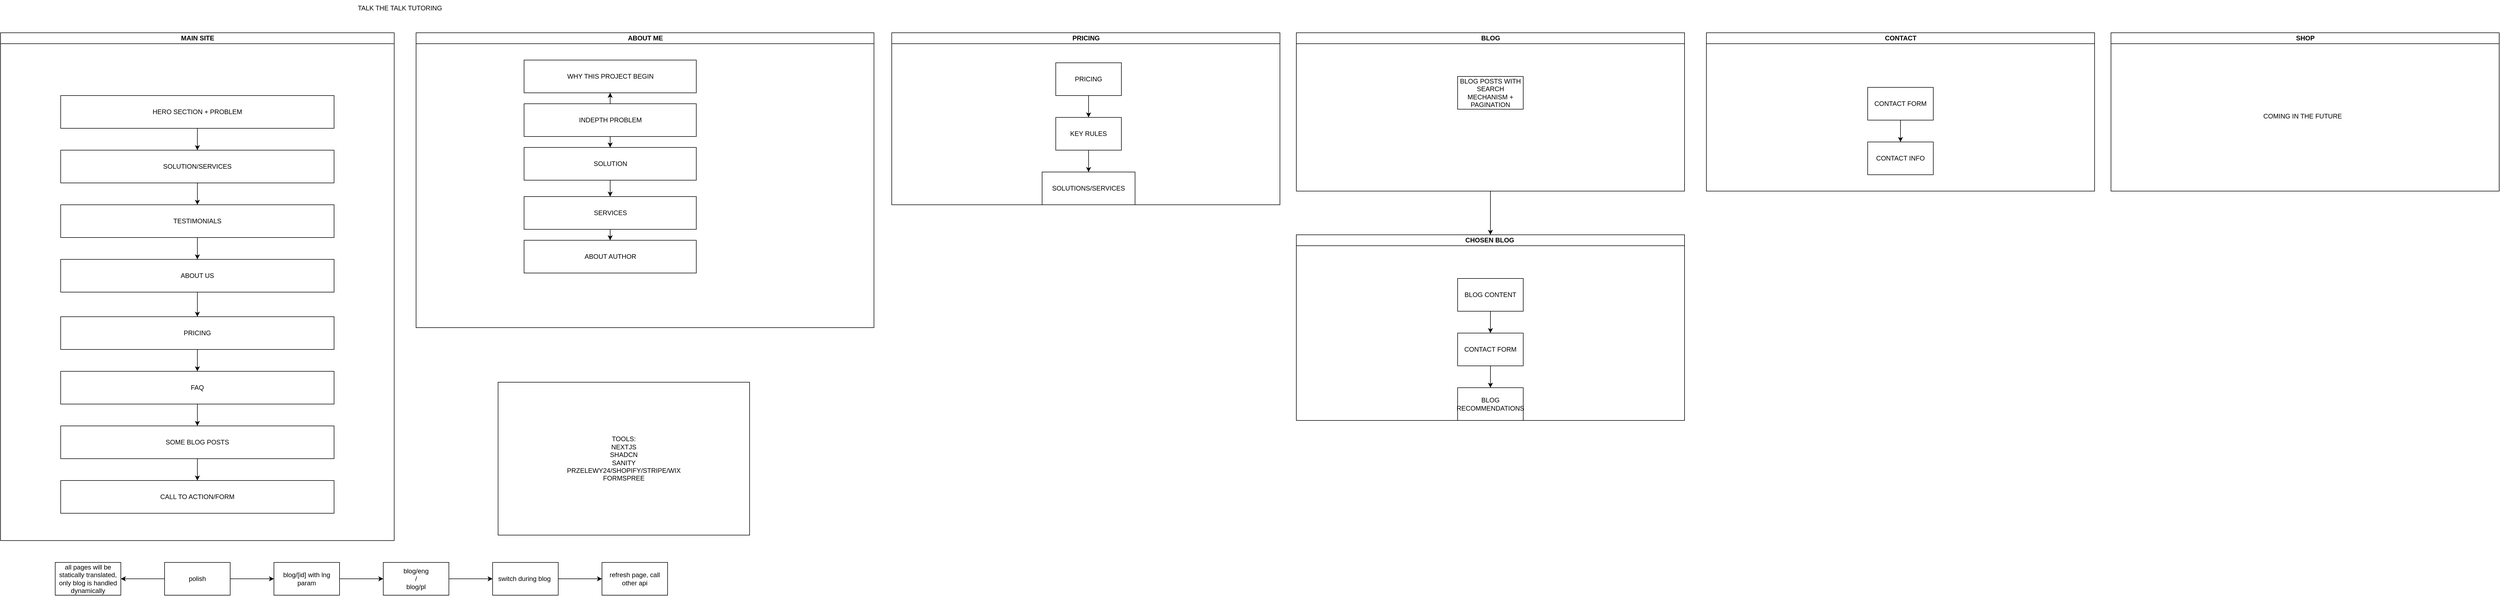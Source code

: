 <mxfile version="24.8.0">
  <diagram id="prtHgNgQTEPvFCAcTncT" name="Page-1">
    <mxGraphModel dx="1193" dy="756" grid="1" gridSize="10" guides="1" tooltips="1" connect="1" arrows="1" fold="1" page="1" pageScale="1" pageWidth="827" pageHeight="1169" math="0" shadow="0">
      <root>
        <mxCell id="0" />
        <mxCell id="1" parent="0" />
        <mxCell id="dNxyNK7c78bLwvsdeMH5-11" value="MAIN SITE" style="swimlane;html=1;startSize=20;horizontal=1;containerType=tree;glass=0;" parent="1" vertex="1">
          <mxGeometry x="40" y="80" width="720" height="930" as="geometry" />
        </mxCell>
        <mxCell id="TTwZ3pE_9iWZmGFRp8Mx-14" value="HERO SECTION + PROBLEM" style="rounded=0;whiteSpace=wrap;html=1;" parent="dNxyNK7c78bLwvsdeMH5-11" vertex="1">
          <mxGeometry x="110" y="115" width="500" height="60" as="geometry" />
        </mxCell>
        <mxCell id="TTwZ3pE_9iWZmGFRp8Mx-17" value="" style="edgeStyle=orthogonalEdgeStyle;rounded=0;orthogonalLoop=1;jettySize=auto;html=1;" parent="dNxyNK7c78bLwvsdeMH5-11" source="TTwZ3pE_9iWZmGFRp8Mx-14" target="TTwZ3pE_9iWZmGFRp8Mx-18" edge="1">
          <mxGeometry relative="1" as="geometry" />
        </mxCell>
        <mxCell id="TTwZ3pE_9iWZmGFRp8Mx-18" value="SOLUTION/SERVICES" style="rounded=0;whiteSpace=wrap;html=1;" parent="dNxyNK7c78bLwvsdeMH5-11" vertex="1">
          <mxGeometry x="110" y="215" width="500" height="60" as="geometry" />
        </mxCell>
        <mxCell id="TTwZ3pE_9iWZmGFRp8Mx-19" value="" style="edgeStyle=orthogonalEdgeStyle;rounded=0;orthogonalLoop=1;jettySize=auto;html=1;" parent="dNxyNK7c78bLwvsdeMH5-11" source="TTwZ3pE_9iWZmGFRp8Mx-18" target="TTwZ3pE_9iWZmGFRp8Mx-20" edge="1">
          <mxGeometry relative="1" as="geometry">
            <mxPoint x="400" y="255" as="sourcePoint" />
          </mxGeometry>
        </mxCell>
        <mxCell id="TTwZ3pE_9iWZmGFRp8Mx-20" value="TESTIMONIALS" style="rounded=0;whiteSpace=wrap;html=1;" parent="dNxyNK7c78bLwvsdeMH5-11" vertex="1">
          <mxGeometry x="110" y="315" width="500" height="60" as="geometry" />
        </mxCell>
        <mxCell id="TTwZ3pE_9iWZmGFRp8Mx-21" value="" style="edgeStyle=orthogonalEdgeStyle;rounded=0;orthogonalLoop=1;jettySize=auto;html=1;" parent="dNxyNK7c78bLwvsdeMH5-11" source="TTwZ3pE_9iWZmGFRp8Mx-20" target="TTwZ3pE_9iWZmGFRp8Mx-22" edge="1">
          <mxGeometry relative="1" as="geometry">
            <mxPoint x="400" y="355" as="sourcePoint" />
          </mxGeometry>
        </mxCell>
        <mxCell id="TTwZ3pE_9iWZmGFRp8Mx-22" value="ABOUT US" style="rounded=0;whiteSpace=wrap;html=1;" parent="dNxyNK7c78bLwvsdeMH5-11" vertex="1">
          <mxGeometry x="110" y="415" width="500" height="60" as="geometry" />
        </mxCell>
        <mxCell id="TTwZ3pE_9iWZmGFRp8Mx-23" value="" style="edgeStyle=orthogonalEdgeStyle;rounded=0;orthogonalLoop=1;jettySize=auto;html=1;" parent="dNxyNK7c78bLwvsdeMH5-11" source="TTwZ3pE_9iWZmGFRp8Mx-22" target="TTwZ3pE_9iWZmGFRp8Mx-24" edge="1">
          <mxGeometry relative="1" as="geometry">
            <mxPoint x="400" y="455" as="sourcePoint" />
          </mxGeometry>
        </mxCell>
        <mxCell id="TTwZ3pE_9iWZmGFRp8Mx-24" value="FAQ" style="rounded=0;whiteSpace=wrap;html=1;" parent="dNxyNK7c78bLwvsdeMH5-11" vertex="1">
          <mxGeometry x="110" y="620" width="500" height="60" as="geometry" />
        </mxCell>
        <mxCell id="TTwZ3pE_9iWZmGFRp8Mx-25" value="" style="edgeStyle=orthogonalEdgeStyle;rounded=0;orthogonalLoop=1;jettySize=auto;html=1;" parent="dNxyNK7c78bLwvsdeMH5-11" source="TTwZ3pE_9iWZmGFRp8Mx-24" target="TTwZ3pE_9iWZmGFRp8Mx-26" edge="1">
          <mxGeometry relative="1" as="geometry">
            <mxPoint x="400" y="555" as="sourcePoint" />
          </mxGeometry>
        </mxCell>
        <mxCell id="TTwZ3pE_9iWZmGFRp8Mx-26" value="SOME BLOG POSTS" style="rounded=0;whiteSpace=wrap;html=1;" parent="dNxyNK7c78bLwvsdeMH5-11" vertex="1">
          <mxGeometry x="110" y="720" width="500" height="60" as="geometry" />
        </mxCell>
        <mxCell id="TTwZ3pE_9iWZmGFRp8Mx-29" value="" style="edgeStyle=orthogonalEdgeStyle;rounded=0;orthogonalLoop=1;jettySize=auto;html=1;" parent="dNxyNK7c78bLwvsdeMH5-11" source="TTwZ3pE_9iWZmGFRp8Mx-22" target="TTwZ3pE_9iWZmGFRp8Mx-30" edge="1">
          <mxGeometry relative="1" as="geometry">
            <mxPoint y="455" as="sourcePoint" />
          </mxGeometry>
        </mxCell>
        <mxCell id="TTwZ3pE_9iWZmGFRp8Mx-30" value="PRICING" style="rounded=0;whiteSpace=wrap;html=1;" parent="dNxyNK7c78bLwvsdeMH5-11" vertex="1">
          <mxGeometry x="110" y="520" width="500" height="60" as="geometry" />
        </mxCell>
        <mxCell id="TTwZ3pE_9iWZmGFRp8Mx-31" value="" style="edgeStyle=orthogonalEdgeStyle;rounded=0;orthogonalLoop=1;jettySize=auto;html=1;" parent="dNxyNK7c78bLwvsdeMH5-11" source="TTwZ3pE_9iWZmGFRp8Mx-26" target="TTwZ3pE_9iWZmGFRp8Mx-32" edge="1">
          <mxGeometry relative="1" as="geometry">
            <mxPoint y="760" as="sourcePoint" />
          </mxGeometry>
        </mxCell>
        <mxCell id="TTwZ3pE_9iWZmGFRp8Mx-32" value="CALL TO ACTION/FORM" style="rounded=0;whiteSpace=wrap;html=1;" parent="dNxyNK7c78bLwvsdeMH5-11" vertex="1">
          <mxGeometry x="110" y="820" width="500" height="60" as="geometry" />
        </mxCell>
        <mxCell id="TTwZ3pE_9iWZmGFRp8Mx-1" value="ABOUT ME" style="swimlane;html=1;startSize=20;horizontal=1;containerType=tree;glass=0;" parent="1" vertex="1">
          <mxGeometry x="800" y="80" width="837.5" height="540" as="geometry" />
        </mxCell>
        <mxCell id="TTwZ3pE_9iWZmGFRp8Mx-37" value="INDEPTH PROBLEM" style="rounded=0;whiteSpace=wrap;html=1;" parent="TTwZ3pE_9iWZmGFRp8Mx-1" vertex="1">
          <mxGeometry x="197.5" y="130" width="315" height="60" as="geometry" />
        </mxCell>
        <mxCell id="TTwZ3pE_9iWZmGFRp8Mx-38" value="" style="edgeStyle=orthogonalEdgeStyle;rounded=0;orthogonalLoop=1;jettySize=auto;html=1;" parent="TTwZ3pE_9iWZmGFRp8Mx-1" source="TTwZ3pE_9iWZmGFRp8Mx-37" target="TTwZ3pE_9iWZmGFRp8Mx-39" edge="1">
          <mxGeometry relative="1" as="geometry" />
        </mxCell>
        <mxCell id="TTwZ3pE_9iWZmGFRp8Mx-39" value="SOLUTION" style="rounded=0;whiteSpace=wrap;html=1;" parent="TTwZ3pE_9iWZmGFRp8Mx-1" vertex="1">
          <mxGeometry x="197.5" y="210" width="315" height="60" as="geometry" />
        </mxCell>
        <mxCell id="TTwZ3pE_9iWZmGFRp8Mx-40" value="" style="edgeStyle=orthogonalEdgeStyle;rounded=0;orthogonalLoop=1;jettySize=auto;html=1;" parent="TTwZ3pE_9iWZmGFRp8Mx-1" source="TTwZ3pE_9iWZmGFRp8Mx-39" target="TTwZ3pE_9iWZmGFRp8Mx-41" edge="1">
          <mxGeometry relative="1" as="geometry">
            <mxPoint x="1155" y="220" as="sourcePoint" />
          </mxGeometry>
        </mxCell>
        <mxCell id="TTwZ3pE_9iWZmGFRp8Mx-41" value="SERVICES" style="rounded=0;whiteSpace=wrap;html=1;" parent="TTwZ3pE_9iWZmGFRp8Mx-1" vertex="1">
          <mxGeometry x="197.5" y="300" width="315" height="60" as="geometry" />
        </mxCell>
        <mxCell id="TTwZ3pE_9iWZmGFRp8Mx-42" value="" style="edgeStyle=orthogonalEdgeStyle;rounded=0;orthogonalLoop=1;jettySize=auto;html=1;" parent="TTwZ3pE_9iWZmGFRp8Mx-1" source="TTwZ3pE_9iWZmGFRp8Mx-41" target="TTwZ3pE_9iWZmGFRp8Mx-43" edge="1">
          <mxGeometry relative="1" as="geometry">
            <mxPoint x="1155" y="320" as="sourcePoint" />
          </mxGeometry>
        </mxCell>
        <mxCell id="TTwZ3pE_9iWZmGFRp8Mx-43" value="ABOUT AUTHOR" style="rounded=0;whiteSpace=wrap;html=1;" parent="TTwZ3pE_9iWZmGFRp8Mx-1" vertex="1">
          <mxGeometry x="197.5" y="380" width="315" height="60" as="geometry" />
        </mxCell>
        <mxCell id="TTwZ3pE_9iWZmGFRp8Mx-44" value="" style="edgeStyle=orthogonalEdgeStyle;rounded=0;orthogonalLoop=1;jettySize=auto;html=1;" parent="TTwZ3pE_9iWZmGFRp8Mx-1" source="TTwZ3pE_9iWZmGFRp8Mx-37" target="TTwZ3pE_9iWZmGFRp8Mx-45" edge="1">
          <mxGeometry relative="1" as="geometry" />
        </mxCell>
        <mxCell id="TTwZ3pE_9iWZmGFRp8Mx-45" value="WHY THIS PROJECT BEGIN" style="rounded=0;whiteSpace=wrap;html=1;" parent="TTwZ3pE_9iWZmGFRp8Mx-1" vertex="1">
          <mxGeometry x="197.5" y="50" width="315" height="60" as="geometry" />
        </mxCell>
        <mxCell id="TTwZ3pE_9iWZmGFRp8Mx-9" value="TALK THE TALK TUTORING" style="text;html=1;align=center;verticalAlign=middle;resizable=0;points=[];autosize=1;strokeColor=none;fillColor=none;" parent="1" vertex="1">
          <mxGeometry x="680" y="20" width="180" height="30" as="geometry" />
        </mxCell>
        <mxCell id="TTwZ3pE_9iWZmGFRp8Mx-10" value="PRICING" style="swimlane;html=1;startSize=20;horizontal=1;containerType=tree;glass=0;" parent="1" vertex="1">
          <mxGeometry x="1670" y="80" width="710" height="315" as="geometry" />
        </mxCell>
        <mxCell id="TTwZ3pE_9iWZmGFRp8Mx-52" value="PRICING" style="rounded=0;whiteSpace=wrap;html=1;" parent="TTwZ3pE_9iWZmGFRp8Mx-10" vertex="1">
          <mxGeometry x="300" y="55" width="120" height="60" as="geometry" />
        </mxCell>
        <mxCell id="TTwZ3pE_9iWZmGFRp8Mx-53" value="" style="edgeStyle=orthogonalEdgeStyle;rounded=0;orthogonalLoop=1;jettySize=auto;html=1;" parent="TTwZ3pE_9iWZmGFRp8Mx-10" source="TTwZ3pE_9iWZmGFRp8Mx-52" target="TTwZ3pE_9iWZmGFRp8Mx-54" edge="1">
          <mxGeometry relative="1" as="geometry" />
        </mxCell>
        <mxCell id="TTwZ3pE_9iWZmGFRp8Mx-54" value="KEY RULES" style="rounded=0;whiteSpace=wrap;html=1;" parent="TTwZ3pE_9iWZmGFRp8Mx-10" vertex="1">
          <mxGeometry x="300" y="155" width="120" height="60" as="geometry" />
        </mxCell>
        <mxCell id="TTwZ3pE_9iWZmGFRp8Mx-55" value="" style="edgeStyle=orthogonalEdgeStyle;rounded=0;orthogonalLoop=1;jettySize=auto;html=1;" parent="TTwZ3pE_9iWZmGFRp8Mx-10" source="TTwZ3pE_9iWZmGFRp8Mx-54" target="TTwZ3pE_9iWZmGFRp8Mx-56" edge="1">
          <mxGeometry relative="1" as="geometry">
            <mxPoint x="2030" y="195" as="sourcePoint" />
          </mxGeometry>
        </mxCell>
        <mxCell id="TTwZ3pE_9iWZmGFRp8Mx-56" value="SOLUTIONS/SERVICES" style="rounded=0;whiteSpace=wrap;html=1;" parent="TTwZ3pE_9iWZmGFRp8Mx-10" vertex="1">
          <mxGeometry x="275" y="255" width="170" height="60" as="geometry" />
        </mxCell>
        <mxCell id="TTwZ3pE_9iWZmGFRp8Mx-60" value="" style="edgeStyle=orthogonalEdgeStyle;rounded=0;orthogonalLoop=1;jettySize=auto;html=1;" parent="1" source="TTwZ3pE_9iWZmGFRp8Mx-11" target="TTwZ3pE_9iWZmGFRp8Mx-58" edge="1">
          <mxGeometry relative="1" as="geometry" />
        </mxCell>
        <mxCell id="TTwZ3pE_9iWZmGFRp8Mx-11" value="BLOG" style="swimlane;html=1;startSize=20;horizontal=1;containerType=tree;glass=0;" parent="1" vertex="1">
          <mxGeometry x="2410" y="80" width="710" height="290" as="geometry" />
        </mxCell>
        <mxCell id="TTwZ3pE_9iWZmGFRp8Mx-57" value="BLOG POSTS WITH SEARCH MECHANISM + PAGINATION" style="rounded=0;whiteSpace=wrap;html=1;" parent="TTwZ3pE_9iWZmGFRp8Mx-11" vertex="1">
          <mxGeometry x="295" y="80" width="120" height="60" as="geometry" />
        </mxCell>
        <mxCell id="TTwZ3pE_9iWZmGFRp8Mx-12" value="CONTACT" style="swimlane;html=1;startSize=20;horizontal=1;containerType=tree;glass=0;" parent="1" vertex="1">
          <mxGeometry x="3160" y="80" width="710" height="290" as="geometry" />
        </mxCell>
        <mxCell id="TTwZ3pE_9iWZmGFRp8Mx-34" value="CONTACT FORM" style="rounded=0;whiteSpace=wrap;html=1;" parent="TTwZ3pE_9iWZmGFRp8Mx-12" vertex="1">
          <mxGeometry x="295" y="100" width="120" height="60" as="geometry" />
        </mxCell>
        <mxCell id="TTwZ3pE_9iWZmGFRp8Mx-35" value="" style="edgeStyle=orthogonalEdgeStyle;rounded=0;orthogonalLoop=1;jettySize=auto;html=1;" parent="TTwZ3pE_9iWZmGFRp8Mx-12" source="TTwZ3pE_9iWZmGFRp8Mx-34" target="TTwZ3pE_9iWZmGFRp8Mx-36" edge="1">
          <mxGeometry relative="1" as="geometry" />
        </mxCell>
        <mxCell id="TTwZ3pE_9iWZmGFRp8Mx-36" value="CONTACT INFO" style="rounded=0;whiteSpace=wrap;html=1;" parent="TTwZ3pE_9iWZmGFRp8Mx-12" vertex="1">
          <mxGeometry x="295" y="200" width="120" height="60" as="geometry" />
        </mxCell>
        <mxCell id="TTwZ3pE_9iWZmGFRp8Mx-13" value="SHOP" style="swimlane;html=1;startSize=20;horizontal=1;containerType=tree;glass=0;" parent="1" vertex="1">
          <mxGeometry x="3900" y="80" width="710" height="290" as="geometry" />
        </mxCell>
        <mxCell id="TTwZ3pE_9iWZmGFRp8Mx-58" value="CHOSEN BLOG&amp;nbsp;" style="swimlane;html=1;startSize=20;horizontal=1;containerType=tree;glass=0;" parent="1" vertex="1">
          <mxGeometry x="2410" y="450" width="710" height="340" as="geometry" />
        </mxCell>
        <mxCell id="TTwZ3pE_9iWZmGFRp8Mx-59" value="BLOG CONTENT" style="rounded=0;whiteSpace=wrap;html=1;" parent="TTwZ3pE_9iWZmGFRp8Mx-58" vertex="1">
          <mxGeometry x="295" y="80" width="120" height="60" as="geometry" />
        </mxCell>
        <mxCell id="TTwZ3pE_9iWZmGFRp8Mx-61" value="" style="edgeStyle=orthogonalEdgeStyle;rounded=0;orthogonalLoop=1;jettySize=auto;html=1;" parent="TTwZ3pE_9iWZmGFRp8Mx-58" source="TTwZ3pE_9iWZmGFRp8Mx-59" target="TTwZ3pE_9iWZmGFRp8Mx-62" edge="1">
          <mxGeometry relative="1" as="geometry" />
        </mxCell>
        <mxCell id="TTwZ3pE_9iWZmGFRp8Mx-62" value="CONTACT FORM" style="rounded=0;whiteSpace=wrap;html=1;" parent="TTwZ3pE_9iWZmGFRp8Mx-58" vertex="1">
          <mxGeometry x="295" y="180" width="120" height="60" as="geometry" />
        </mxCell>
        <mxCell id="TTwZ3pE_9iWZmGFRp8Mx-65" value="" style="edgeStyle=orthogonalEdgeStyle;rounded=0;orthogonalLoop=1;jettySize=auto;html=1;" parent="TTwZ3pE_9iWZmGFRp8Mx-58" source="TTwZ3pE_9iWZmGFRp8Mx-62" target="TTwZ3pE_9iWZmGFRp8Mx-66" edge="1">
          <mxGeometry relative="1" as="geometry">
            <mxPoint x="2765" y="590" as="sourcePoint" />
          </mxGeometry>
        </mxCell>
        <mxCell id="TTwZ3pE_9iWZmGFRp8Mx-66" value="BLOG RECOMMENDATIONS" style="rounded=0;whiteSpace=wrap;html=1;" parent="TTwZ3pE_9iWZmGFRp8Mx-58" vertex="1">
          <mxGeometry x="295" y="280" width="120" height="60" as="geometry" />
        </mxCell>
        <mxCell id="TTwZ3pE_9iWZmGFRp8Mx-67" value="COMING IN THE FUTURE" style="text;html=1;align=center;verticalAlign=middle;resizable=0;points=[];autosize=1;strokeColor=none;fillColor=none;" parent="1" vertex="1">
          <mxGeometry x="4165" y="218" width="170" height="30" as="geometry" />
        </mxCell>
        <mxCell id="utGty1Iy4-QN_SOfobU6-1" value="TOOLS:&lt;div&gt;NEXTJS&lt;/div&gt;&lt;div&gt;SHADCN&lt;/div&gt;&lt;div&gt;SANITY&lt;/div&gt;&lt;div&gt;PRZELEWY24/SHOPIFY/STRIPE/WIX&lt;/div&gt;&lt;div&gt;FORMSPREE&lt;/div&gt;" style="rounded=0;whiteSpace=wrap;html=1;" parent="1" vertex="1">
          <mxGeometry x="950" y="720" width="460" height="280" as="geometry" />
        </mxCell>
        <mxCell id="sPp5e6il-G7rp5Sln5nA-7" value="" style="edgeStyle=orthogonalEdgeStyle;rounded=0;orthogonalLoop=1;jettySize=auto;html=1;" edge="1" parent="1" source="sPp5e6il-G7rp5Sln5nA-1" target="sPp5e6il-G7rp5Sln5nA-6">
          <mxGeometry relative="1" as="geometry" />
        </mxCell>
        <mxCell id="sPp5e6il-G7rp5Sln5nA-15" value="" style="edgeStyle=orthogonalEdgeStyle;rounded=0;orthogonalLoop=1;jettySize=auto;html=1;" edge="1" parent="1" source="sPp5e6il-G7rp5Sln5nA-1" target="sPp5e6il-G7rp5Sln5nA-14">
          <mxGeometry relative="1" as="geometry" />
        </mxCell>
        <mxCell id="sPp5e6il-G7rp5Sln5nA-1" value="polish" style="rounded=0;whiteSpace=wrap;html=1;" vertex="1" parent="1">
          <mxGeometry x="340" y="1050" width="120" height="60" as="geometry" />
        </mxCell>
        <mxCell id="sPp5e6il-G7rp5Sln5nA-9" value="" style="edgeStyle=orthogonalEdgeStyle;rounded=0;orthogonalLoop=1;jettySize=auto;html=1;" edge="1" parent="1" source="sPp5e6il-G7rp5Sln5nA-6" target="sPp5e6il-G7rp5Sln5nA-8">
          <mxGeometry relative="1" as="geometry" />
        </mxCell>
        <mxCell id="sPp5e6il-G7rp5Sln5nA-6" value="blog/[id] with lng param" style="rounded=0;whiteSpace=wrap;html=1;" vertex="1" parent="1">
          <mxGeometry x="540" y="1050" width="120" height="60" as="geometry" />
        </mxCell>
        <mxCell id="sPp5e6il-G7rp5Sln5nA-11" value="" style="edgeStyle=orthogonalEdgeStyle;rounded=0;orthogonalLoop=1;jettySize=auto;html=1;" edge="1" parent="1" source="sPp5e6il-G7rp5Sln5nA-8" target="sPp5e6il-G7rp5Sln5nA-10">
          <mxGeometry relative="1" as="geometry" />
        </mxCell>
        <mxCell id="sPp5e6il-G7rp5Sln5nA-8" value="blog/eng&lt;br&gt;/&lt;br&gt;blog/pl" style="rounded=0;whiteSpace=wrap;html=1;" vertex="1" parent="1">
          <mxGeometry x="740" y="1050" width="120" height="60" as="geometry" />
        </mxCell>
        <mxCell id="sPp5e6il-G7rp5Sln5nA-13" value="" style="edgeStyle=orthogonalEdgeStyle;rounded=0;orthogonalLoop=1;jettySize=auto;html=1;" edge="1" parent="1" source="sPp5e6il-G7rp5Sln5nA-10" target="sPp5e6il-G7rp5Sln5nA-12">
          <mxGeometry relative="1" as="geometry" />
        </mxCell>
        <mxCell id="sPp5e6il-G7rp5Sln5nA-10" value="switch during blog&amp;nbsp;" style="rounded=0;whiteSpace=wrap;html=1;" vertex="1" parent="1">
          <mxGeometry x="940" y="1050" width="120" height="60" as="geometry" />
        </mxCell>
        <mxCell id="sPp5e6il-G7rp5Sln5nA-12" value="refresh page, call other api" style="rounded=0;whiteSpace=wrap;html=1;" vertex="1" parent="1">
          <mxGeometry x="1140" y="1050" width="120" height="60" as="geometry" />
        </mxCell>
        <mxCell id="sPp5e6il-G7rp5Sln5nA-14" value="all pages will be statically translated, only blog is handled dynamically" style="rounded=0;whiteSpace=wrap;html=1;" vertex="1" parent="1">
          <mxGeometry x="140" y="1050" width="120" height="60" as="geometry" />
        </mxCell>
      </root>
    </mxGraphModel>
  </diagram>
</mxfile>
